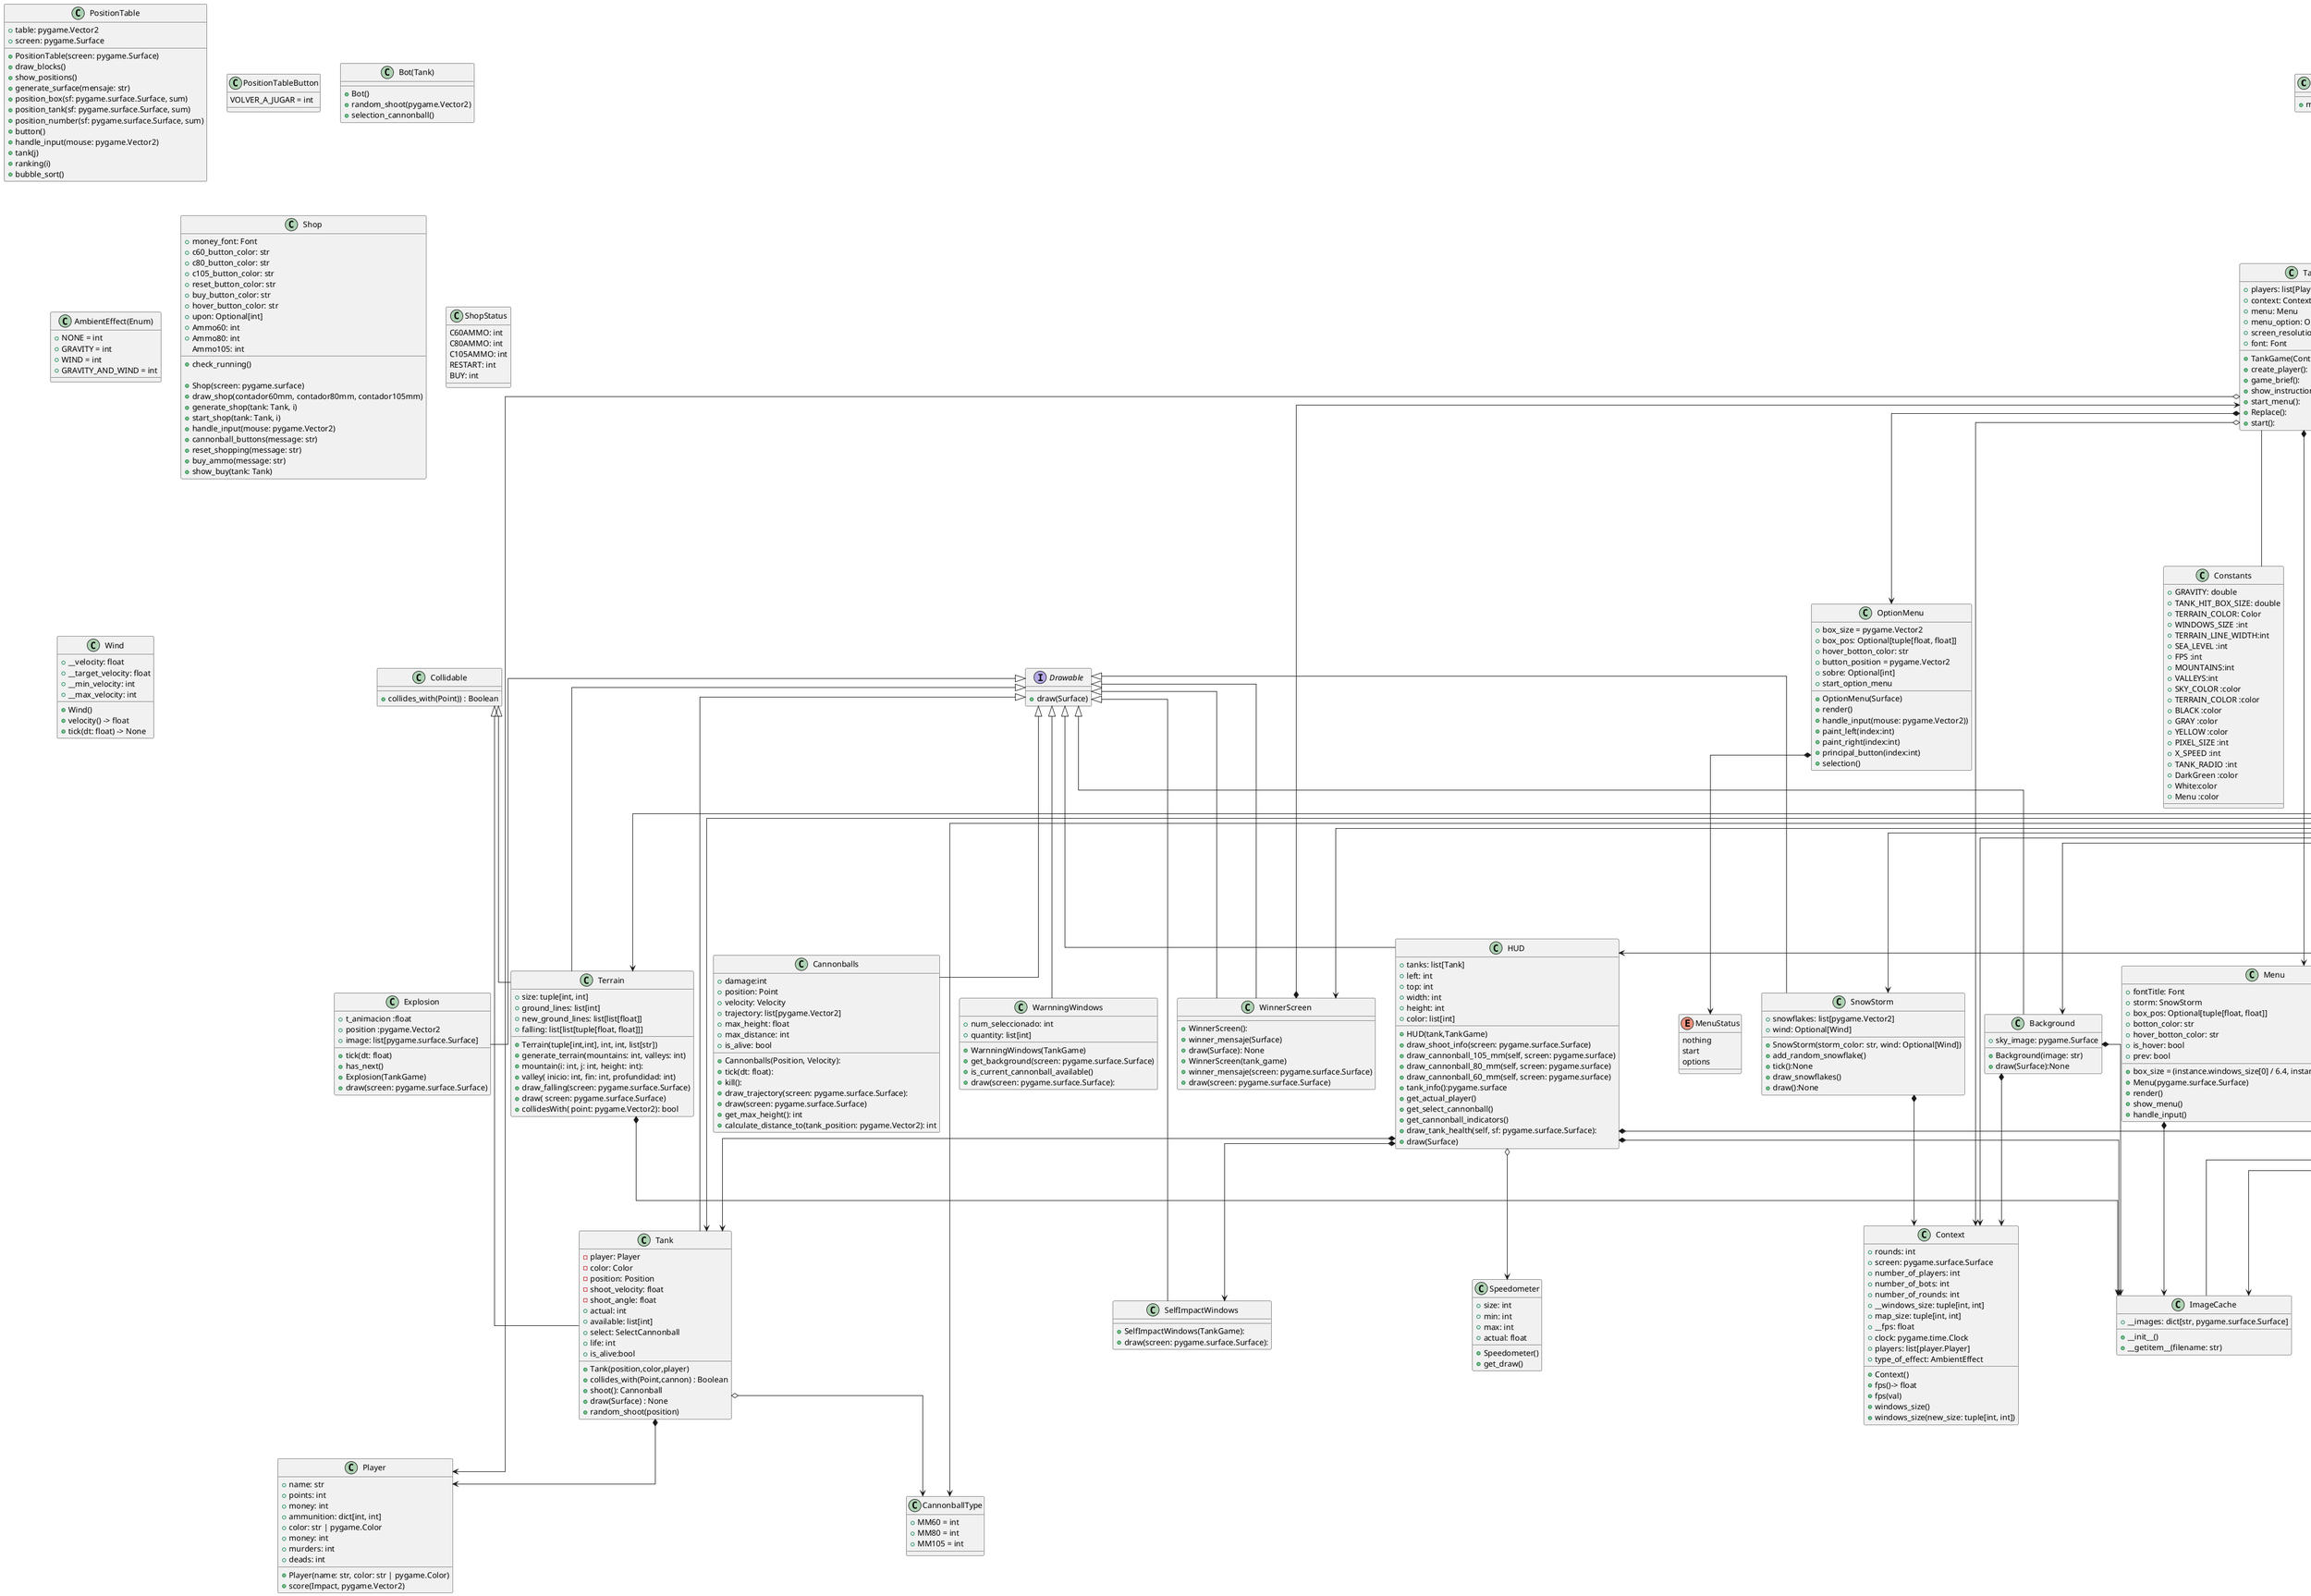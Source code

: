 @startuml

top to bottom direction
skinparam linetype ortho

class Main{
    +main()
}

class TankGame {
    + players: list[Player]
    + context: Context
    + menu: Menu
    + menu_option: OptionMenu
    + screen_resolution: list[tuple[int, int]]
    +font: Font

    + TankGame(Context):
    + create_player():
    + game_brief():
    + show_instructions(Surface):
    + start_menu():
    + Replace():
    + start():
}
class PositionTable{
    +table: pygame.Vector2
    +screen: pygame.Surface

    +PositionTable(screen: pygame.Surface)
    +draw_blocks()
    +show_positions()
    +generate_surface(mensaje: str)
    +position_box(sf: pygame.surface.Surface, sum)
    +position_tank(sf: pygame.surface.Surface, sum)
    +position_number(sf: pygame.surface.Surface, sum)
    +button()
    +handle_input(mouse: pygame.Vector2)
    +tank(j)
    +ranking(i)
    +bubble_sort()

}
class PositionTableButton{
    VOLVER_A_JUGAR = int
 }
class Cannonballs extends Drawable {
    + damage:int
    + position: Point
    + velocity: Velocity
    + trajectory: list[pygame.Vector2]
    + max_height: float
    + max_distance: int
    + is_alive: bool

    +Cannonballs(Position, Velocity):
    +tick(dt: float):
    +kill():
    +draw_trajectory(screen: pygame.surface.Surface):
    +draw(screen: pygame.surface.Surface)
    +get_max_height(): int
    +calculate_distance_to(tank_position: pygame.Vector2): int
}
class Cannonball105mm extends Cannonball{
    + damage: int
    + radius_damage: int
    + units_available: int
    +Cannonball105mm(position, velocity)
    +draw(Surface)
}
class Cannonball60mm extends Cannonball{
    +Cannonball60mm((position, velocity):
    + damage: int
    + radius_damage: int
    + units_available: int
    +draw(Surface)
}
 class Cannonball80mm extends Cannonball{
    +Cannonball80mm((position, velocity):
    + damage: int
    + radius_damage: int
    + units_available: int
    +draw(Surface)
}

interface Drawable {
    + draw(Surface)
}

class HUD extends Drawable{
    + tanks: list[Tank]
    + left: int
    + top: int
    + width: int
    + height: int
    + color: list[int]
 +HUD(tank,TankGame)
 +draw_shoot_info(screen: pygame.surface.Surface)
 +draw_cannonball_105_mm(self, screen: pygame.surface)
 +draw_cannonball_80_mm(self, screen: pygame.surface)
 +draw_cannonball_60_mm(self, screen: pygame.surface)
 +tank_info():pygame.surface
 +get_actual_player()
 +get_select_cannonball()
 +get_cannonball_indicators()
 +draw_tank_health(self, sf: pygame.surface.Surface):
 +draw(Surface)
 }

class WinnerScreen extends Drawable{
    +WinnerScreen():
    +winner_mensaje(Surface)
    +draw(Surface): None
}

class InGameMenu{
    +fontExit: Font
    +fontBack: Font
    +fontRestart: Font
    +storm: SnowStorm
    +box_size = pygame.Vector2
    +box_pos: Optional[tuple[float, float]]
    +botton_color1: str
    +botton_color2: str
    +botton_color3: str
    +hover_botton_color: str
    +button_reset_position = pygame.Vector2
    +sobre: Optional[int]

    +InGameMenu(screen: pygame.Surface, storm: SnowStorm)
    +tick(dt: float)
    +render()
    +handleInput(mouse: pygame.Vector2)
    +start_menu()
    +restart(Mensaje: str)

    + InGameMenu(Surface, SnowStorm):
    + tick(float):
    + render():
    + handle_input(Vector2):
    + start_menu(): int
    + restart(str):

}

class Terrain extends Drawable,Collidable {
    +size: tuple[int, int]
    +ground_lines: list[int]
    +new_ground_lines: list[list[float]]
    +falling: list[list[tuple[float, float]]]


    +Terrain(tuple[int,int], int, int, list[str])
    +generate_terrain(mountains: int, valleys: int)
    +mountain(i: int, j: int, height: int):
    +valley( inicio: int, fin: int, profundidad: int)
    +draw_falling(screen: pygame.surface.Surface)
    +draw( screen: pygame.surface.Surface)
    +collidesWith( point: pygame.Vector2): bool
}

class FileCache{
    +__getitem__(filename: str)
}

class AnimationCache extends FileCache{
    +__animations: dict[str, list[pygame.surface.Surface]
    +__init__()
    +__getitem__(filename: str)
}

class ImageCache extends FileCache{
    +__images: dict[str, pygame.surface.Surface]
    +__init__()
    +__getitem__(filename: str)
}

class FontCache extends FileCache{
    +__fonts: dict[tuple[str, int], pygame.font.Font]
    +__init__()
    +__getitem__(filename: str)
}

class AudioCache extends FileCache{
    +__audios: dict[str, pygame.mixer.Sound]
    +__init__()
    +__getitem__(filename: str)
}

class Speedometer{
    +size: int
    +min: int
    +max: int
    +actual: float
    +Speedometer()
    +get_draw()
}
class Collidable {
 +collides_with(Point)) : Boolean
}

class Background extends Drawable{
    +sky_image: pygame.Surface

    + Background(image: str)
    + draw(Surface):None

}
class Tank extends Collidable,Drawable  {
    - player: Player
    - color: Color
    - position: Position
    -shoot_velocity: float
    -shoot_angle: float
    +actual: int
    +available: list[int]
    +select: SelectCannonball
    +life: int
    +is_alive:bool

    +Tank(position,color,player)
    +collides_with(Point,cannon) : Boolean
    +shoot(): Cannonball
    +draw(Surface) : None
    +random_shoot(position)
}

class Player {
    +name: str
    +points: int
    +money: int
    +ammunition: dict[int, int]
    +color: str | pygame.Color
    +money: int
    +murders: int
    +deads: int

    +Player(name: str, color: str | pygame.Color)
    +score(Impact, pygame.Vector2)
}
class WinnerScreen extends Drawable
{
    +WinnerScreen(tank_game)
    +winner_mensaje(screen: pygame.surface.Surface)
    +draw(screen: pygame.surface.Surface)
}
class Impact
{
    +position: pygame.Vector2
    +impact_type: int

    +Impact(Position, ImpactType)
}
class inputs{
    +check_running()
    +run_until_exit(func)
}
class Constants {
    + GRAVITY: double
    + TANK_HIT_BOX_SIZE: double
    + TERRAIN_COLOR: Color
    + WINDOWS_SIZE :int
    + TERRAIN_LINE_WIDTH:int
    + SEA_LEVEL :int
    + FPS :int
    +MOUNTAINS:int
    +VALLEYS:int
    +SKY_COLOR :color
    +TERRAIN_COLOR :color
    +BLACK :color
    +GRAY :color
    +YELLOW :color
    +PIXEL_SIZE :int
    +X_SPEED :int
    +TANK_RADIO :int
    +DarkGreen :color
    +White:color
    +Menu :color
}
class ImpactType{
    +TERRAIN :int
    +BORDER :int
    +TANK :int
    +SUICIDIO int
}

class Explosion extends Drawable{
    +t_animacion :float
    +position :pygame.Vector2
    +image: list[pygame.surface.Surface]

    +tick(dt: float)
    +has_next()
    +Explosion(TankGame)
    +draw(screen: pygame.surface.Surface)
}



class CannonballType{
    +MM60 = int
    +MM80 = int
    +MM105 = int

}

class SelfImpactWindows extends Drawable {
    + SelfImpactWindows(TankGame):
    + draw(screen: pygame.surface.Surface):
}

class WarnningWindows extends Drawable {
    +num_seleccionado: int
    +quantity: list[int]

    +WarnningWindows(TankGame)
    +get_background(screen: pygame.surface.Surface)
    +is_current_cannonball_available()
    +draw(screen: pygame.surface.Surface):
}

class Map{
    +terrain_colors: list[str]
    +background_image: str
    +storm_color = str
    +chosen_biome: int
    +Map()
    +define_terrain_colors()
    +define_background_image()
    +define_storm_color()
}

class SnowStorm extends Drawable{
    +snowflakes: list[pygame.Vector2]
    +wind: Optional[Wind]

    +SnowStorm(storm_color: str, wind: Optional[Wind])
    +add_random_snowflake()
    +tick():None
    +draw_snowflakes()
    +draw():None
}

class Menu{
   +fontTitle: Font
   +storm: SnowStorm
   +box_size = (instance.windows_size[0] / 6.4, instance.windows_size[1] / 7.2)
   +box_pos: Optional[tuple[float, float]]
   +botton_color: str
   +hover_botton_color: str
   +is_hover: bool
   +prev: bool

    +Menu(pygame.surface.Surface)
    +render()
    +show_menu()
    +handle_input()

}
enum MenuStatus {
    nothing
    start 
    options
}

class ExitRequested extends Exception{

}
class RestartRequested extends Exception{

}

class OptionMenu{
    +box_size = pygame.Vector2
    +box_pos: Optional[tuple[float, float]]
    +hover_botton_color: str
    +button_position = pygame.Vector2
    +sobre: Optional[int]
    +OptionMenu(Surface)
    +render()
    +start_option_menu
    +handle_input(mouse: pygame.Vector2))
    +paint_left(index:int)
    +paint_right(index:int)
    +principal_button(index:int)
    +selection()

}

class Bot(Tank)
{
    +Bot()
    +random_shoot(pygame.Vector2)
    +selection_cannonball()
}
class Context {
    +rounds: int
    +screen: pygame.surface.Surface
    +number_of_players: int
    +number_of_bots: int
    +number_of_rounds: int
    +__windows_size: tuple[int, int]
    +map_size: tuple[int, int]
    +__fps: float
    +clock: pygame.time.Clock
    +players: list[player.Player]
    +type_of_effect: AmbientEffect

    +Context()
    +fps()-> float
    +fps(val)
    +windows_size()
    +windows_size(new_size: tuple[int, int])


}
class AmbientEffect(Enum){
    +NONE = int
    +GRAVITY = int
    +WIND = int
    +GRAVITY_AND_WIND = int
}





class Round{
    +tanks: list[Tank]
    +context: Context
    +players: list[Player]
    +turns_queue: list[int]
    +actual_player: int
    +cannonball: Optional[Cannonball]
    +tanks_alive: int
    +wind: Optional[Wind]

    +Round()
    +create_turns()
    +create_tanks()
    +generate_tanks_positions()
    +find_tank()
    +draw_cannonball_indicator(sf: pygame.surface.Surface)
    +render()
    +process_input()
    +process_in_game_menu()
    +process_cannonball_trajectory()
    +get_current_tank()
    +calculate_distance(tank: Tank)
    +wait_release_space()
    +cannonball_travel()
    +wait_on_space()
    +check_last_state()
    +terrain_destruction()
    +display_explotion()
    +display_fire
    +next_turn()
    +start()
}


enum InGameMenuStatus {
    EXIT
    CONTINUE
    RESTART
}

class Inputs {
    +check_running()
}

class Shop {
    +money_font: Font
    +c60_button_color: str
    +c80_button_color: str
    +c105_button_color: str
    +reset_button_color: str
    +buy_button_color: str
    +hover_button_color: str
    +upon: Optional[int]
    +Ammo60: int
    +Ammo80: int
    Ammo105: int

    +check_running()

    +Shop(screen: pygame.surface)
    +draw_shop(contador60mm, contador80mm, contador105mm)
    +generate_shop(tank: Tank, i)
    +start_shop(tank: Tank, i)
    +handle_input(mouse: pygame.Vector2)
    +cannonball_buttons(message: str)
    +reset_shopping(message: str)
    +buy_ammo(message: str)
    +show_buy(tank: Tank)

}

class ShopStatus{
    C60AMMO: int
    C80AMMO: int
    C105AMMO: int
    RESTART: int
    BUY: int
}
class Wind{
    +__velocity: float
    +__target_velocity: float
    +__min_velocity: int
    +__max_velocity: int

    +Wind()
    +velocity() -> float
    +tick(dt: float) -> None
}



Inputs -- TankGame
Inputs -- Round
TankGame -- Constants
TankGame o--> Player
TankGame o--> Context
TankGame *--> Menu
TankGame *--> OptionMenu
TankGame -- Round
TankGame -- ExitRequested
TankGame -- AudioCache
TankGame -- SoundCache
TankGame -- FontCache

Main *--> TankGame
WinnerScreen *--> TankGame
InGameMenu o--> TankGame
InGameMenu *--> InGameMenuStatus
Round *--> Tank
Round *--> Context
Round o--> Cannonball
Round o--> CannonballType
Round *--> ExitRequested
Round *--> RestartRequested
Round *--> Terrain
Round o--> Background
Round o--> Impact
Round *--> Map
Round *--> HUD
Round *--> ImpactType
Round *--> InGameMenu
Round *--> InGameMenuStatus
Round *--> SnowStorm
Round *--> AudioCache
Round *--> FontCache
Round *--> AnimationCache
Round o--> WarningWindows
Round o--> WinnerScreen
Round -- inputs
Background *--> Context
Background *--> ImageCache
Terrain *--> ImageCache
Menu *--> ImageCache
Menu *--> FontCache
HUD *--> FontCache
HUD *--> ImageCache
SnowStorm *--> Context
InGameMenu *--> ImageCache
InGameMenu *--> AudioCache
InGameMenu *--> FontCache
Tank *--> Player
Tank o--> CannonballType
HUD *--> Tank
HUD o--> Speedometer
HUD *--> SelfImpactWindows
Impact *--> ImpactType
OptionMenu *-->MenuStatus

@enduml
